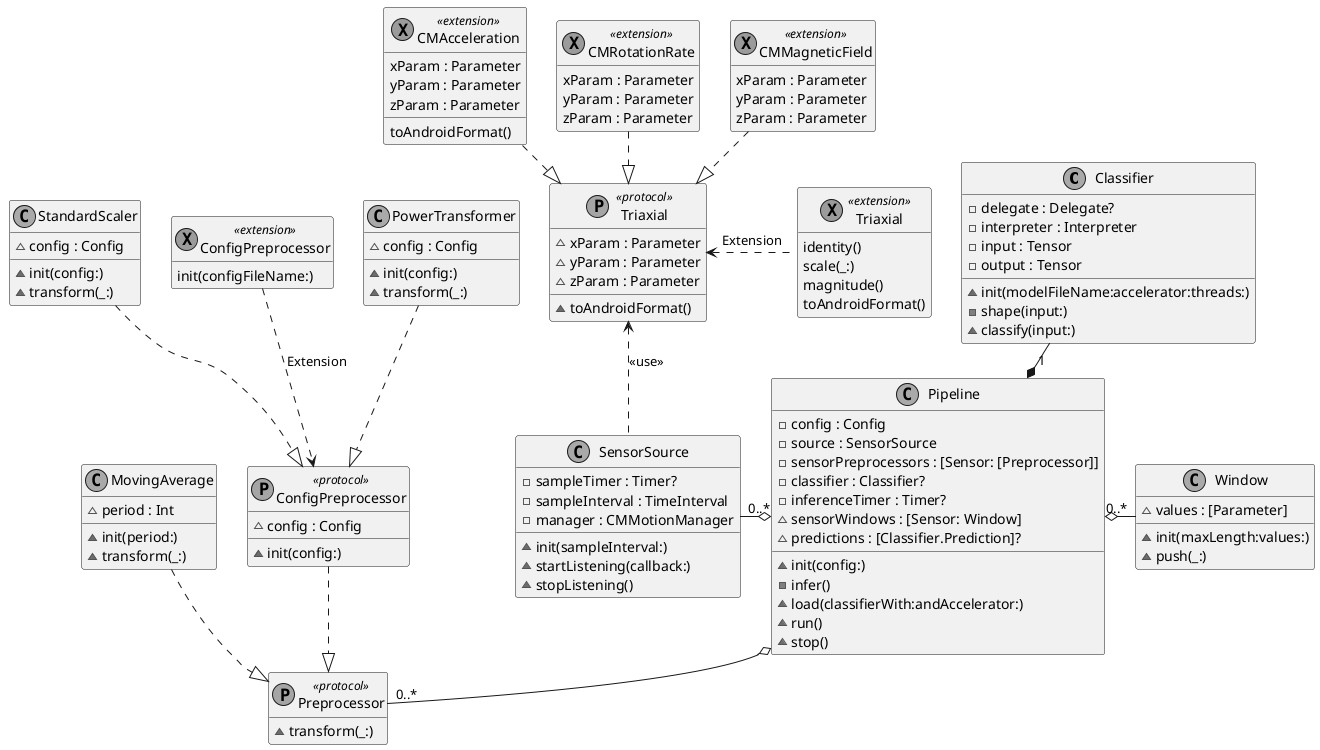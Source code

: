 @startuml
﻿
' STYLE START
hide empty members
skinparam monochrome true
skinparam nodesep 30
skinparam ranksep 10
' STYLE END


class "Classifier" as Classifier << (C, DarkSeaGreen) >> {
  -delegate : Delegate?
  -interpreter : Interpreter
  -input : Tensor
  -output : Tensor
  ~init(modelFileName:accelerator:threads:)
  -shape(input:)
  ~classify(input:)
}
class "Pipeline" as Pipeline << (C, DarkSeaGreen) >> {
  -config : Config
  -source : SensorSource
  -sensorPreprocessors : [Sensor: [Preprocessor]]
  -classifier : Classifier?
  -inferenceTimer : Timer?
  ~sensorWindows : [Sensor: Window]
  ~predictions : [Classifier.Prediction]?
  ~init(config:)
  -infer()
  ~load(classifierWith:andAccelerator:)
  ~run()
  ~stop()
}
class "Window" as Window << (C, DarkSeaGreen) >> {
  ~values : [Parameter]
  ~init(maxLength:values:)
  ~push(_:)
}
class "SensorSource" as SensorSource << (C, DarkSeaGreen) >> {
  -sampleTimer : Timer?
  -sampleInterval : TimeInterval
  ~init(sampleInterval:)
  -manager : CMMotionManager
  ~startListening(callback:)
  ~stopListening()
}
class "Preprocessor" as Preprocessor << (P, GoldenRod) protocol >> {
  ~transform(_:)
}
class "MovingAverage" as MovingAverage << (C, DarkSeaGreen) >> {
  ~period : Int
  ~init(period:)
  ~transform(_:)
}
class "ConfigPreprocessor" as ConfigPreprocessor << (P, GoldenRod) protocol >> {
  ~config : Config
  ~init(config:)
}
class "ConfigPreprocessor" as ConfigPreprocessor0 << (X, Orchid) extension >> {
  init(configFileName:)
}
class "PowerTransformer" as PowerTransformer << (C, DarkSeaGreen) >> {
  ~config : Config
  ~init(config:)
  ~transform(_:)
}
class "StandardScaler" as StandardScaler << (C, DarkSeaGreen) >> {
  ~config : Config
  ~init(config:)
  ~transform(_:)
}
class "Triaxial" as Triaxial << (P, GoldenRod) protocol >> {
  ~xParam : Parameter
  ~yParam : Parameter
  ~zParam : Parameter
  ~toAndroidFormat()
}

class "Triaxial" as Triaxial1 << (X, Orchid) extension >> {
  identity()
  scale(_:)
  magnitude()
  toAndroidFormat()
}
class "CMAcceleration" as CMAcceleration << (X, Orchid) extension >> {
  xParam : Parameter
  yParam : Parameter
  zParam : Parameter
  toAndroidFormat()
}
class "CMRotationRate" as CMRotationRate << (X, Orchid) extension >> {
  xParam : Parameter
  yParam : Parameter
  zParam : Parameter
}
class "CMMagneticField" as CMMagneticField << (X, Orchid) extension >> {
  xParam : Parameter
  yParam : Parameter
  zParam : Parameter
}
MovingAverage ..|> Preprocessor
ConfigPreprocessor ..|> Preprocessor
PowerTransformer ..|> ConfigPreprocessor
StandardScaler ..|> ConfigPreprocessor
CMAcceleration ..|> Triaxial
CMRotationRate ..|> Triaxial
CMMagneticField ..|> Triaxial
ConfigPreprocessor <.up. ConfigPreprocessor0 : Extension
Triaxial <.right. Triaxial1 : Extension

Pipeline " " *-up- "1" Classifier
Pipeline " " o-down- "0..*" Preprocessor
Pipeline " " o-left- "0..*" SensorSource
Pipeline " " o-right- "0..*" Window
SensorSource .up.> Triaxial : <<use>>

@enduml
